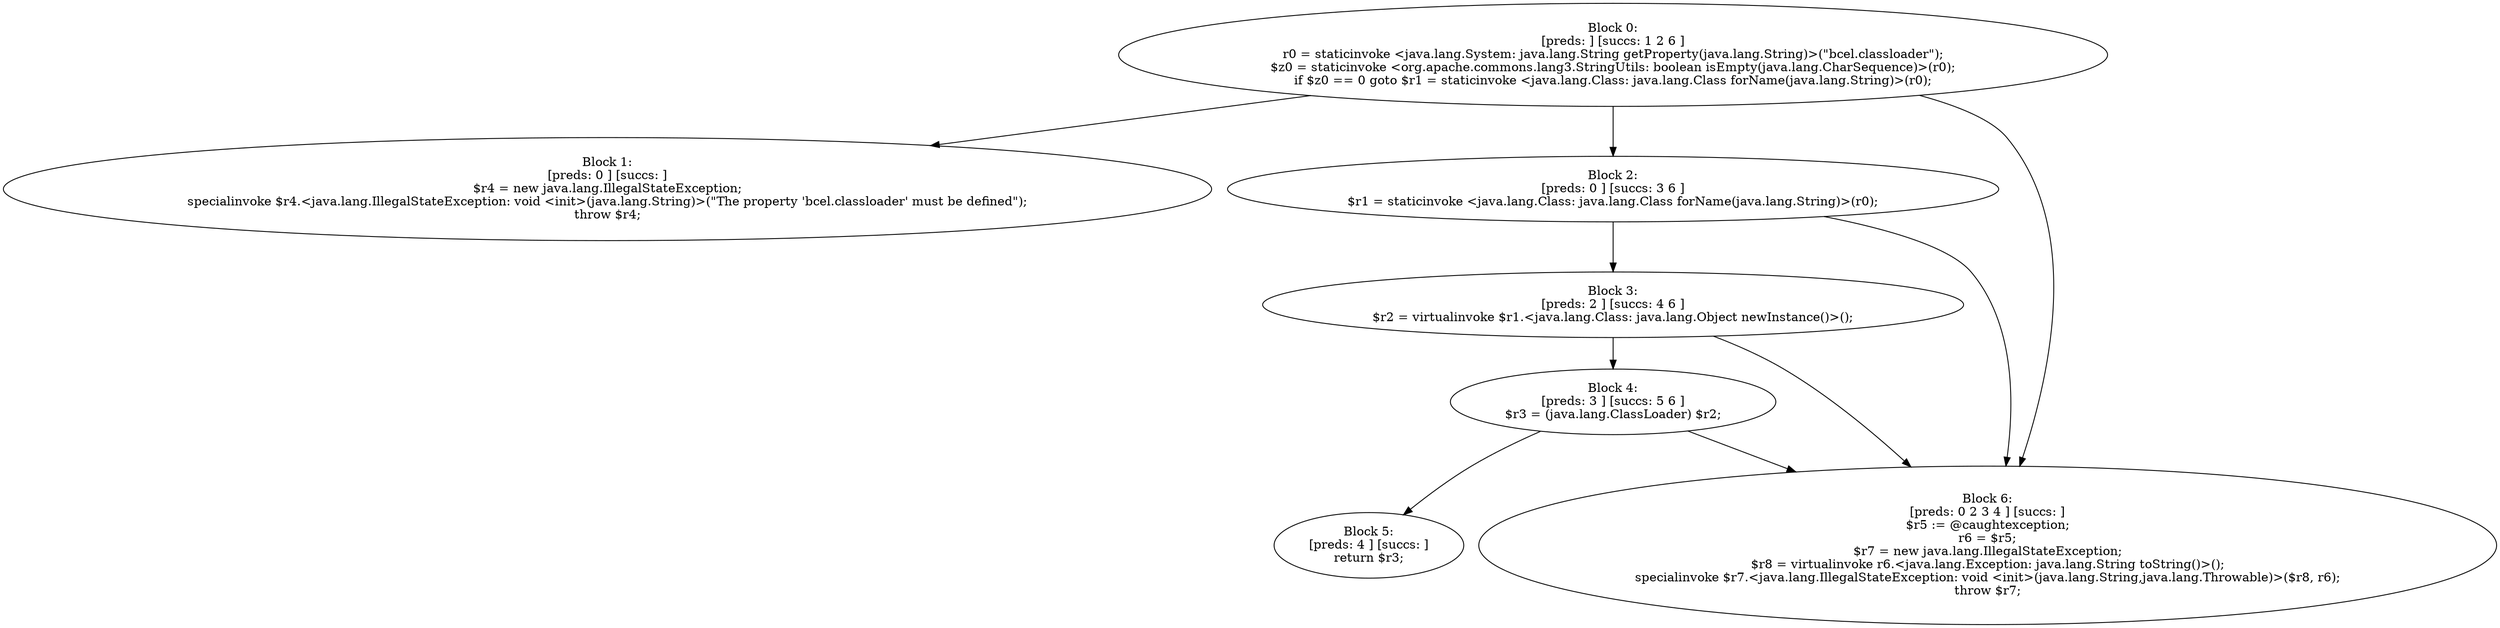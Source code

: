 digraph "unitGraph" {
    "Block 0:
[preds: ] [succs: 1 2 6 ]
r0 = staticinvoke <java.lang.System: java.lang.String getProperty(java.lang.String)>(\"bcel.classloader\");
$z0 = staticinvoke <org.apache.commons.lang3.StringUtils: boolean isEmpty(java.lang.CharSequence)>(r0);
if $z0 == 0 goto $r1 = staticinvoke <java.lang.Class: java.lang.Class forName(java.lang.String)>(r0);
"
    "Block 1:
[preds: 0 ] [succs: ]
$r4 = new java.lang.IllegalStateException;
specialinvoke $r4.<java.lang.IllegalStateException: void <init>(java.lang.String)>(\"The property \'bcel.classloader\' must be defined\");
throw $r4;
"
    "Block 2:
[preds: 0 ] [succs: 3 6 ]
$r1 = staticinvoke <java.lang.Class: java.lang.Class forName(java.lang.String)>(r0);
"
    "Block 3:
[preds: 2 ] [succs: 4 6 ]
$r2 = virtualinvoke $r1.<java.lang.Class: java.lang.Object newInstance()>();
"
    "Block 4:
[preds: 3 ] [succs: 5 6 ]
$r3 = (java.lang.ClassLoader) $r2;
"
    "Block 5:
[preds: 4 ] [succs: ]
return $r3;
"
    "Block 6:
[preds: 0 2 3 4 ] [succs: ]
$r5 := @caughtexception;
r6 = $r5;
$r7 = new java.lang.IllegalStateException;
$r8 = virtualinvoke r6.<java.lang.Exception: java.lang.String toString()>();
specialinvoke $r7.<java.lang.IllegalStateException: void <init>(java.lang.String,java.lang.Throwable)>($r8, r6);
throw $r7;
"
    "Block 0:
[preds: ] [succs: 1 2 6 ]
r0 = staticinvoke <java.lang.System: java.lang.String getProperty(java.lang.String)>(\"bcel.classloader\");
$z0 = staticinvoke <org.apache.commons.lang3.StringUtils: boolean isEmpty(java.lang.CharSequence)>(r0);
if $z0 == 0 goto $r1 = staticinvoke <java.lang.Class: java.lang.Class forName(java.lang.String)>(r0);
"->"Block 1:
[preds: 0 ] [succs: ]
$r4 = new java.lang.IllegalStateException;
specialinvoke $r4.<java.lang.IllegalStateException: void <init>(java.lang.String)>(\"The property \'bcel.classloader\' must be defined\");
throw $r4;
";
    "Block 0:
[preds: ] [succs: 1 2 6 ]
r0 = staticinvoke <java.lang.System: java.lang.String getProperty(java.lang.String)>(\"bcel.classloader\");
$z0 = staticinvoke <org.apache.commons.lang3.StringUtils: boolean isEmpty(java.lang.CharSequence)>(r0);
if $z0 == 0 goto $r1 = staticinvoke <java.lang.Class: java.lang.Class forName(java.lang.String)>(r0);
"->"Block 2:
[preds: 0 ] [succs: 3 6 ]
$r1 = staticinvoke <java.lang.Class: java.lang.Class forName(java.lang.String)>(r0);
";
    "Block 0:
[preds: ] [succs: 1 2 6 ]
r0 = staticinvoke <java.lang.System: java.lang.String getProperty(java.lang.String)>(\"bcel.classloader\");
$z0 = staticinvoke <org.apache.commons.lang3.StringUtils: boolean isEmpty(java.lang.CharSequence)>(r0);
if $z0 == 0 goto $r1 = staticinvoke <java.lang.Class: java.lang.Class forName(java.lang.String)>(r0);
"->"Block 6:
[preds: 0 2 3 4 ] [succs: ]
$r5 := @caughtexception;
r6 = $r5;
$r7 = new java.lang.IllegalStateException;
$r8 = virtualinvoke r6.<java.lang.Exception: java.lang.String toString()>();
specialinvoke $r7.<java.lang.IllegalStateException: void <init>(java.lang.String,java.lang.Throwable)>($r8, r6);
throw $r7;
";
    "Block 2:
[preds: 0 ] [succs: 3 6 ]
$r1 = staticinvoke <java.lang.Class: java.lang.Class forName(java.lang.String)>(r0);
"->"Block 3:
[preds: 2 ] [succs: 4 6 ]
$r2 = virtualinvoke $r1.<java.lang.Class: java.lang.Object newInstance()>();
";
    "Block 2:
[preds: 0 ] [succs: 3 6 ]
$r1 = staticinvoke <java.lang.Class: java.lang.Class forName(java.lang.String)>(r0);
"->"Block 6:
[preds: 0 2 3 4 ] [succs: ]
$r5 := @caughtexception;
r6 = $r5;
$r7 = new java.lang.IllegalStateException;
$r8 = virtualinvoke r6.<java.lang.Exception: java.lang.String toString()>();
specialinvoke $r7.<java.lang.IllegalStateException: void <init>(java.lang.String,java.lang.Throwable)>($r8, r6);
throw $r7;
";
    "Block 3:
[preds: 2 ] [succs: 4 6 ]
$r2 = virtualinvoke $r1.<java.lang.Class: java.lang.Object newInstance()>();
"->"Block 4:
[preds: 3 ] [succs: 5 6 ]
$r3 = (java.lang.ClassLoader) $r2;
";
    "Block 3:
[preds: 2 ] [succs: 4 6 ]
$r2 = virtualinvoke $r1.<java.lang.Class: java.lang.Object newInstance()>();
"->"Block 6:
[preds: 0 2 3 4 ] [succs: ]
$r5 := @caughtexception;
r6 = $r5;
$r7 = new java.lang.IllegalStateException;
$r8 = virtualinvoke r6.<java.lang.Exception: java.lang.String toString()>();
specialinvoke $r7.<java.lang.IllegalStateException: void <init>(java.lang.String,java.lang.Throwable)>($r8, r6);
throw $r7;
";
    "Block 4:
[preds: 3 ] [succs: 5 6 ]
$r3 = (java.lang.ClassLoader) $r2;
"->"Block 5:
[preds: 4 ] [succs: ]
return $r3;
";
    "Block 4:
[preds: 3 ] [succs: 5 6 ]
$r3 = (java.lang.ClassLoader) $r2;
"->"Block 6:
[preds: 0 2 3 4 ] [succs: ]
$r5 := @caughtexception;
r6 = $r5;
$r7 = new java.lang.IllegalStateException;
$r8 = virtualinvoke r6.<java.lang.Exception: java.lang.String toString()>();
specialinvoke $r7.<java.lang.IllegalStateException: void <init>(java.lang.String,java.lang.Throwable)>($r8, r6);
throw $r7;
";
}
